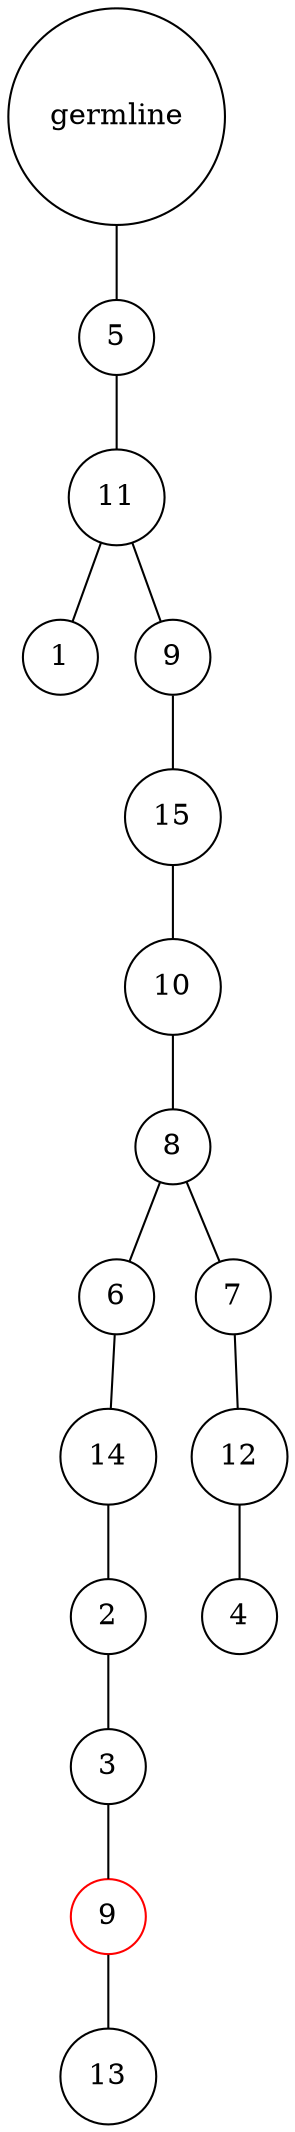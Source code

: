 graph {
	rankdir=UD;
	splines=line;
	node [shape=circle]
	"0x7f77a4df12e0" [label="germline"];
	"0x7f77a4df1310" [label="5"];
	"0x7f77a4df12e0" -- "0x7f77a4df1310" ;
	"0x7f77a4df1340" [label="11"];
	"0x7f77a4df1310" -- "0x7f77a4df1340" ;
	"0x7f77a4df1370" [label="1"];
	"0x7f77a4df1340" -- "0x7f77a4df1370" ;
	"0x7f77a4df13a0" [label="9"];
	"0x7f77a4df1340" -- "0x7f77a4df13a0" ;
	"0x7f77a4df13d0" [label="15"];
	"0x7f77a4df13a0" -- "0x7f77a4df13d0" ;
	"0x7f77a4df1400" [label="10"];
	"0x7f77a4df13d0" -- "0x7f77a4df1400" ;
	"0x7f77a4df1430" [label="8"];
	"0x7f77a4df1400" -- "0x7f77a4df1430" ;
	"0x7f77a4df1460" [label="6"];
	"0x7f77a4df1430" -- "0x7f77a4df1460" ;
	"0x7f77a4df1490" [label="14"];
	"0x7f77a4df1460" -- "0x7f77a4df1490" ;
	"0x7f77a4df14c0" [label="2"];
	"0x7f77a4df1490" -- "0x7f77a4df14c0" ;
	"0x7f77a4df14f0" [label="3"];
	"0x7f77a4df14c0" -- "0x7f77a4df14f0" ;
	"0x7f77a4df1520" [label="9",color="red"];
	"0x7f77a4df14f0" -- "0x7f77a4df1520" ;
	"0x7f77a4df1550" [label="13"];
	"0x7f77a4df1520" -- "0x7f77a4df1550" ;
	"0x7f77a4df1580" [label="7"];
	"0x7f77a4df1430" -- "0x7f77a4df1580" ;
	"0x7f77a4df15b0" [label="12"];
	"0x7f77a4df1580" -- "0x7f77a4df15b0" ;
	"0x7f77a4df15e0" [label="4"];
	"0x7f77a4df15b0" -- "0x7f77a4df15e0" ;
}
